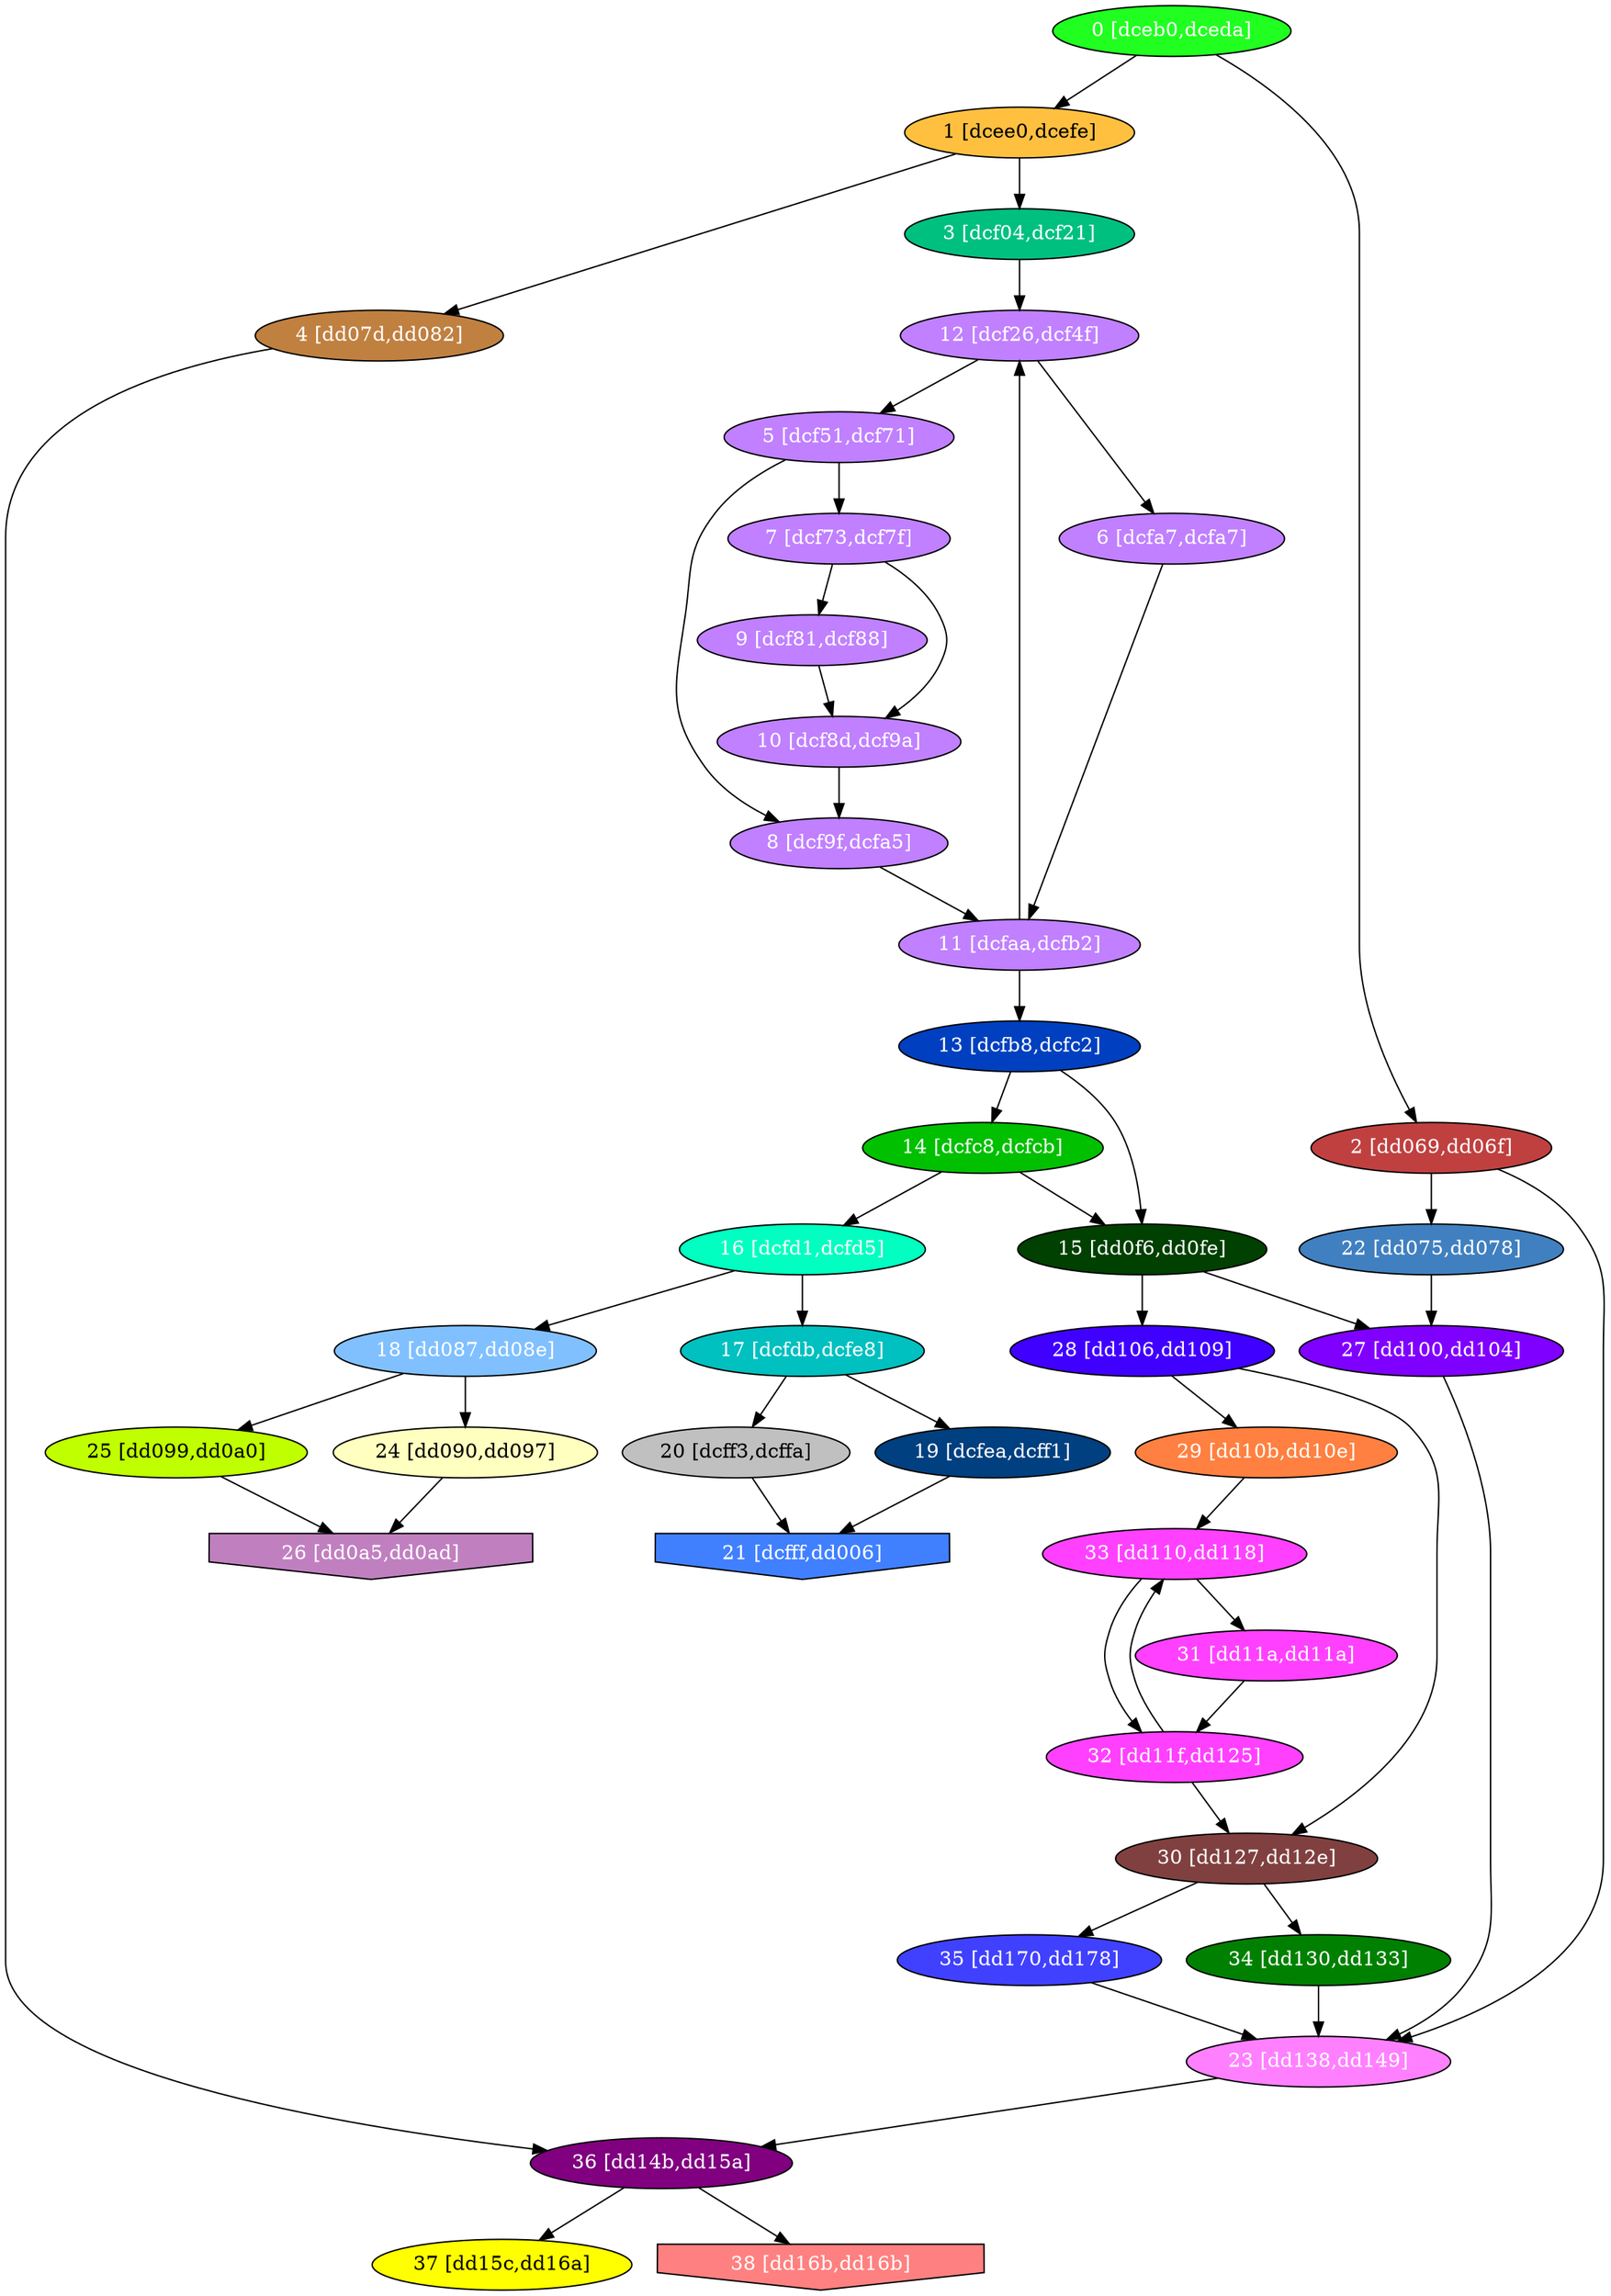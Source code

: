diGraph libnss3{
	libnss3_0  [style=filled fillcolor="#20FF20" fontcolor="#ffffff" shape=oval label="0 [dceb0,dceda]"]
	libnss3_1  [style=filled fillcolor="#FFC040" fontcolor="#000000" shape=oval label="1 [dcee0,dcefe]"]
	libnss3_2  [style=filled fillcolor="#C04040" fontcolor="#ffffff" shape=oval label="2 [dd069,dd06f]"]
	libnss3_3  [style=filled fillcolor="#00C080" fontcolor="#ffffff" shape=oval label="3 [dcf04,dcf21]"]
	libnss3_4  [style=filled fillcolor="#C08040" fontcolor="#ffffff" shape=oval label="4 [dd07d,dd082]"]
	libnss3_5  [style=filled fillcolor="#C080FF" fontcolor="#ffffff" shape=oval label="5 [dcf51,dcf71]"]
	libnss3_6  [style=filled fillcolor="#C080FF" fontcolor="#ffffff" shape=oval label="6 [dcfa7,dcfa7]"]
	libnss3_7  [style=filled fillcolor="#C080FF" fontcolor="#ffffff" shape=oval label="7 [dcf73,dcf7f]"]
	libnss3_8  [style=filled fillcolor="#C080FF" fontcolor="#ffffff" shape=oval label="8 [dcf9f,dcfa5]"]
	libnss3_9  [style=filled fillcolor="#C080FF" fontcolor="#ffffff" shape=oval label="9 [dcf81,dcf88]"]
	libnss3_a  [style=filled fillcolor="#C080FF" fontcolor="#ffffff" shape=oval label="10 [dcf8d,dcf9a]"]
	libnss3_b  [style=filled fillcolor="#C080FF" fontcolor="#ffffff" shape=oval label="11 [dcfaa,dcfb2]"]
	libnss3_c  [style=filled fillcolor="#C080FF" fontcolor="#ffffff" shape=oval label="12 [dcf26,dcf4f]"]
	libnss3_d  [style=filled fillcolor="#0040C0" fontcolor="#ffffff" shape=oval label="13 [dcfb8,dcfc2]"]
	libnss3_e  [style=filled fillcolor="#00C000" fontcolor="#ffffff" shape=oval label="14 [dcfc8,dcfcb]"]
	libnss3_f  [style=filled fillcolor="#004000" fontcolor="#ffffff" shape=oval label="15 [dd0f6,dd0fe]"]
	libnss3_10  [style=filled fillcolor="#00FFC0" fontcolor="#ffffff" shape=oval label="16 [dcfd1,dcfd5]"]
	libnss3_11  [style=filled fillcolor="#00C0C0" fontcolor="#ffffff" shape=oval label="17 [dcfdb,dcfe8]"]
	libnss3_12  [style=filled fillcolor="#80C0FF" fontcolor="#ffffff" shape=oval label="18 [dd087,dd08e]"]
	libnss3_13  [style=filled fillcolor="#004080" fontcolor="#ffffff" shape=oval label="19 [dcfea,dcff1]"]
	libnss3_14  [style=filled fillcolor="#C0C0C0" fontcolor="#000000" shape=oval label="20 [dcff3,dcffa]"]
	libnss3_15  [style=filled fillcolor="#4080FF" fontcolor="#ffffff" shape=invhouse label="21 [dcfff,dd006]"]
	libnss3_16  [style=filled fillcolor="#4080C0" fontcolor="#ffffff" shape=oval label="22 [dd075,dd078]"]
	libnss3_17  [style=filled fillcolor="#FF80FF" fontcolor="#ffffff" shape=oval label="23 [dd138,dd149]"]
	libnss3_18  [style=filled fillcolor="#FFFFC0" fontcolor="#000000" shape=oval label="24 [dd090,dd097]"]
	libnss3_19  [style=filled fillcolor="#C0FF00" fontcolor="#000000" shape=oval label="25 [dd099,dd0a0]"]
	libnss3_1a  [style=filled fillcolor="#C080C0" fontcolor="#ffffff" shape=invhouse label="26 [dd0a5,dd0ad]"]
	libnss3_1b  [style=filled fillcolor="#8000FF" fontcolor="#ffffff" shape=oval label="27 [dd100,dd104]"]
	libnss3_1c  [style=filled fillcolor="#4000FF" fontcolor="#ffffff" shape=oval label="28 [dd106,dd109]"]
	libnss3_1d  [style=filled fillcolor="#FF8040" fontcolor="#ffffff" shape=oval label="29 [dd10b,dd10e]"]
	libnss3_1e  [style=filled fillcolor="#804040" fontcolor="#ffffff" shape=oval label="30 [dd127,dd12e]"]
	libnss3_1f  [style=filled fillcolor="#FF40FF" fontcolor="#ffffff" shape=oval label="31 [dd11a,dd11a]"]
	libnss3_20  [style=filled fillcolor="#FF40FF" fontcolor="#ffffff" shape=oval label="32 [dd11f,dd125]"]
	libnss3_21  [style=filled fillcolor="#FF40FF" fontcolor="#ffffff" shape=oval label="33 [dd110,dd118]"]
	libnss3_22  [style=filled fillcolor="#008000" fontcolor="#ffffff" shape=oval label="34 [dd130,dd133]"]
	libnss3_23  [style=filled fillcolor="#4040FF" fontcolor="#ffffff" shape=oval label="35 [dd170,dd178]"]
	libnss3_24  [style=filled fillcolor="#800080" fontcolor="#ffffff" shape=oval label="36 [dd14b,dd15a]"]
	libnss3_25  [style=filled fillcolor="#FFFF00" fontcolor="#000000" shape=oval label="37 [dd15c,dd16a]"]
	libnss3_26  [style=filled fillcolor="#FF8080" fontcolor="#ffffff" shape=invhouse label="38 [dd16b,dd16b]"]

	libnss3_0 -> libnss3_1
	libnss3_0 -> libnss3_2
	libnss3_1 -> libnss3_3
	libnss3_1 -> libnss3_4
	libnss3_2 -> libnss3_16
	libnss3_2 -> libnss3_17
	libnss3_3 -> libnss3_c
	libnss3_4 -> libnss3_24
	libnss3_5 -> libnss3_7
	libnss3_5 -> libnss3_8
	libnss3_6 -> libnss3_b
	libnss3_7 -> libnss3_9
	libnss3_7 -> libnss3_a
	libnss3_8 -> libnss3_b
	libnss3_9 -> libnss3_a
	libnss3_a -> libnss3_8
	libnss3_b -> libnss3_c
	libnss3_b -> libnss3_d
	libnss3_c -> libnss3_5
	libnss3_c -> libnss3_6
	libnss3_d -> libnss3_e
	libnss3_d -> libnss3_f
	libnss3_e -> libnss3_f
	libnss3_e -> libnss3_10
	libnss3_f -> libnss3_1b
	libnss3_f -> libnss3_1c
	libnss3_10 -> libnss3_11
	libnss3_10 -> libnss3_12
	libnss3_11 -> libnss3_13
	libnss3_11 -> libnss3_14
	libnss3_12 -> libnss3_18
	libnss3_12 -> libnss3_19
	libnss3_13 -> libnss3_15
	libnss3_14 -> libnss3_15
	libnss3_16 -> libnss3_1b
	libnss3_17 -> libnss3_24
	libnss3_18 -> libnss3_1a
	libnss3_19 -> libnss3_1a
	libnss3_1b -> libnss3_17
	libnss3_1c -> libnss3_1d
	libnss3_1c -> libnss3_1e
	libnss3_1d -> libnss3_21
	libnss3_1e -> libnss3_22
	libnss3_1e -> libnss3_23
	libnss3_1f -> libnss3_20
	libnss3_20 -> libnss3_1e
	libnss3_20 -> libnss3_21
	libnss3_21 -> libnss3_1f
	libnss3_21 -> libnss3_20
	libnss3_22 -> libnss3_17
	libnss3_23 -> libnss3_17
	libnss3_24 -> libnss3_25
	libnss3_24 -> libnss3_26
}